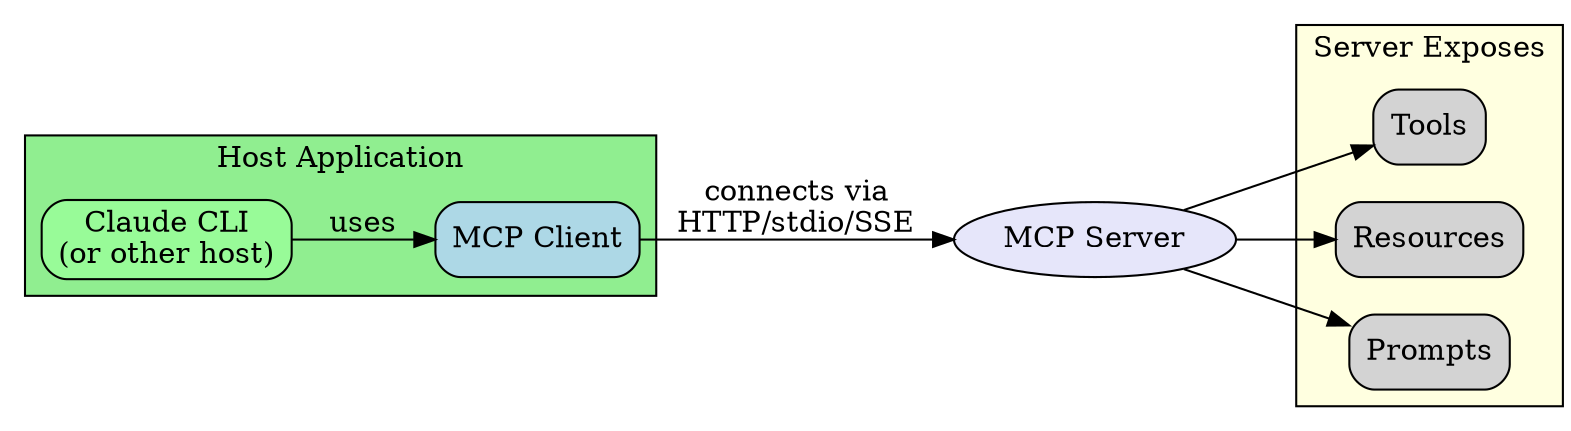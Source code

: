 digraph G {
    rankdir=LR;
    node [shape=box, style="rounded,filled"];
    
    // Host/Client side
    subgraph cluster_host {
        label="Host Application";
        style=filled;
        fillcolor=lightgreen;
        
        host [label="Claude CLI\n(or other host)", fillcolor=palegreen];
        client [label="MCP Client", fillcolor=lightblue];
    }
    
    // Server side
    server [label="MCP Server", shape=ellipse, fillcolor=lavender];
    
    // Capabilities
    subgraph cluster_capabilities {
        label="Server Exposes";
        style=filled;
        fillcolor=lightyellow;
        
        tools [label="Tools"];
        resources [label="Resources"];
        prompts [label="Prompts"];
    }
    
    // Connections
    host -> client [label="uses"];
    client -> server [label="connects via\nHTTP/stdio/SSE"];
    server -> tools;
    server -> resources;
    server -> prompts;
}